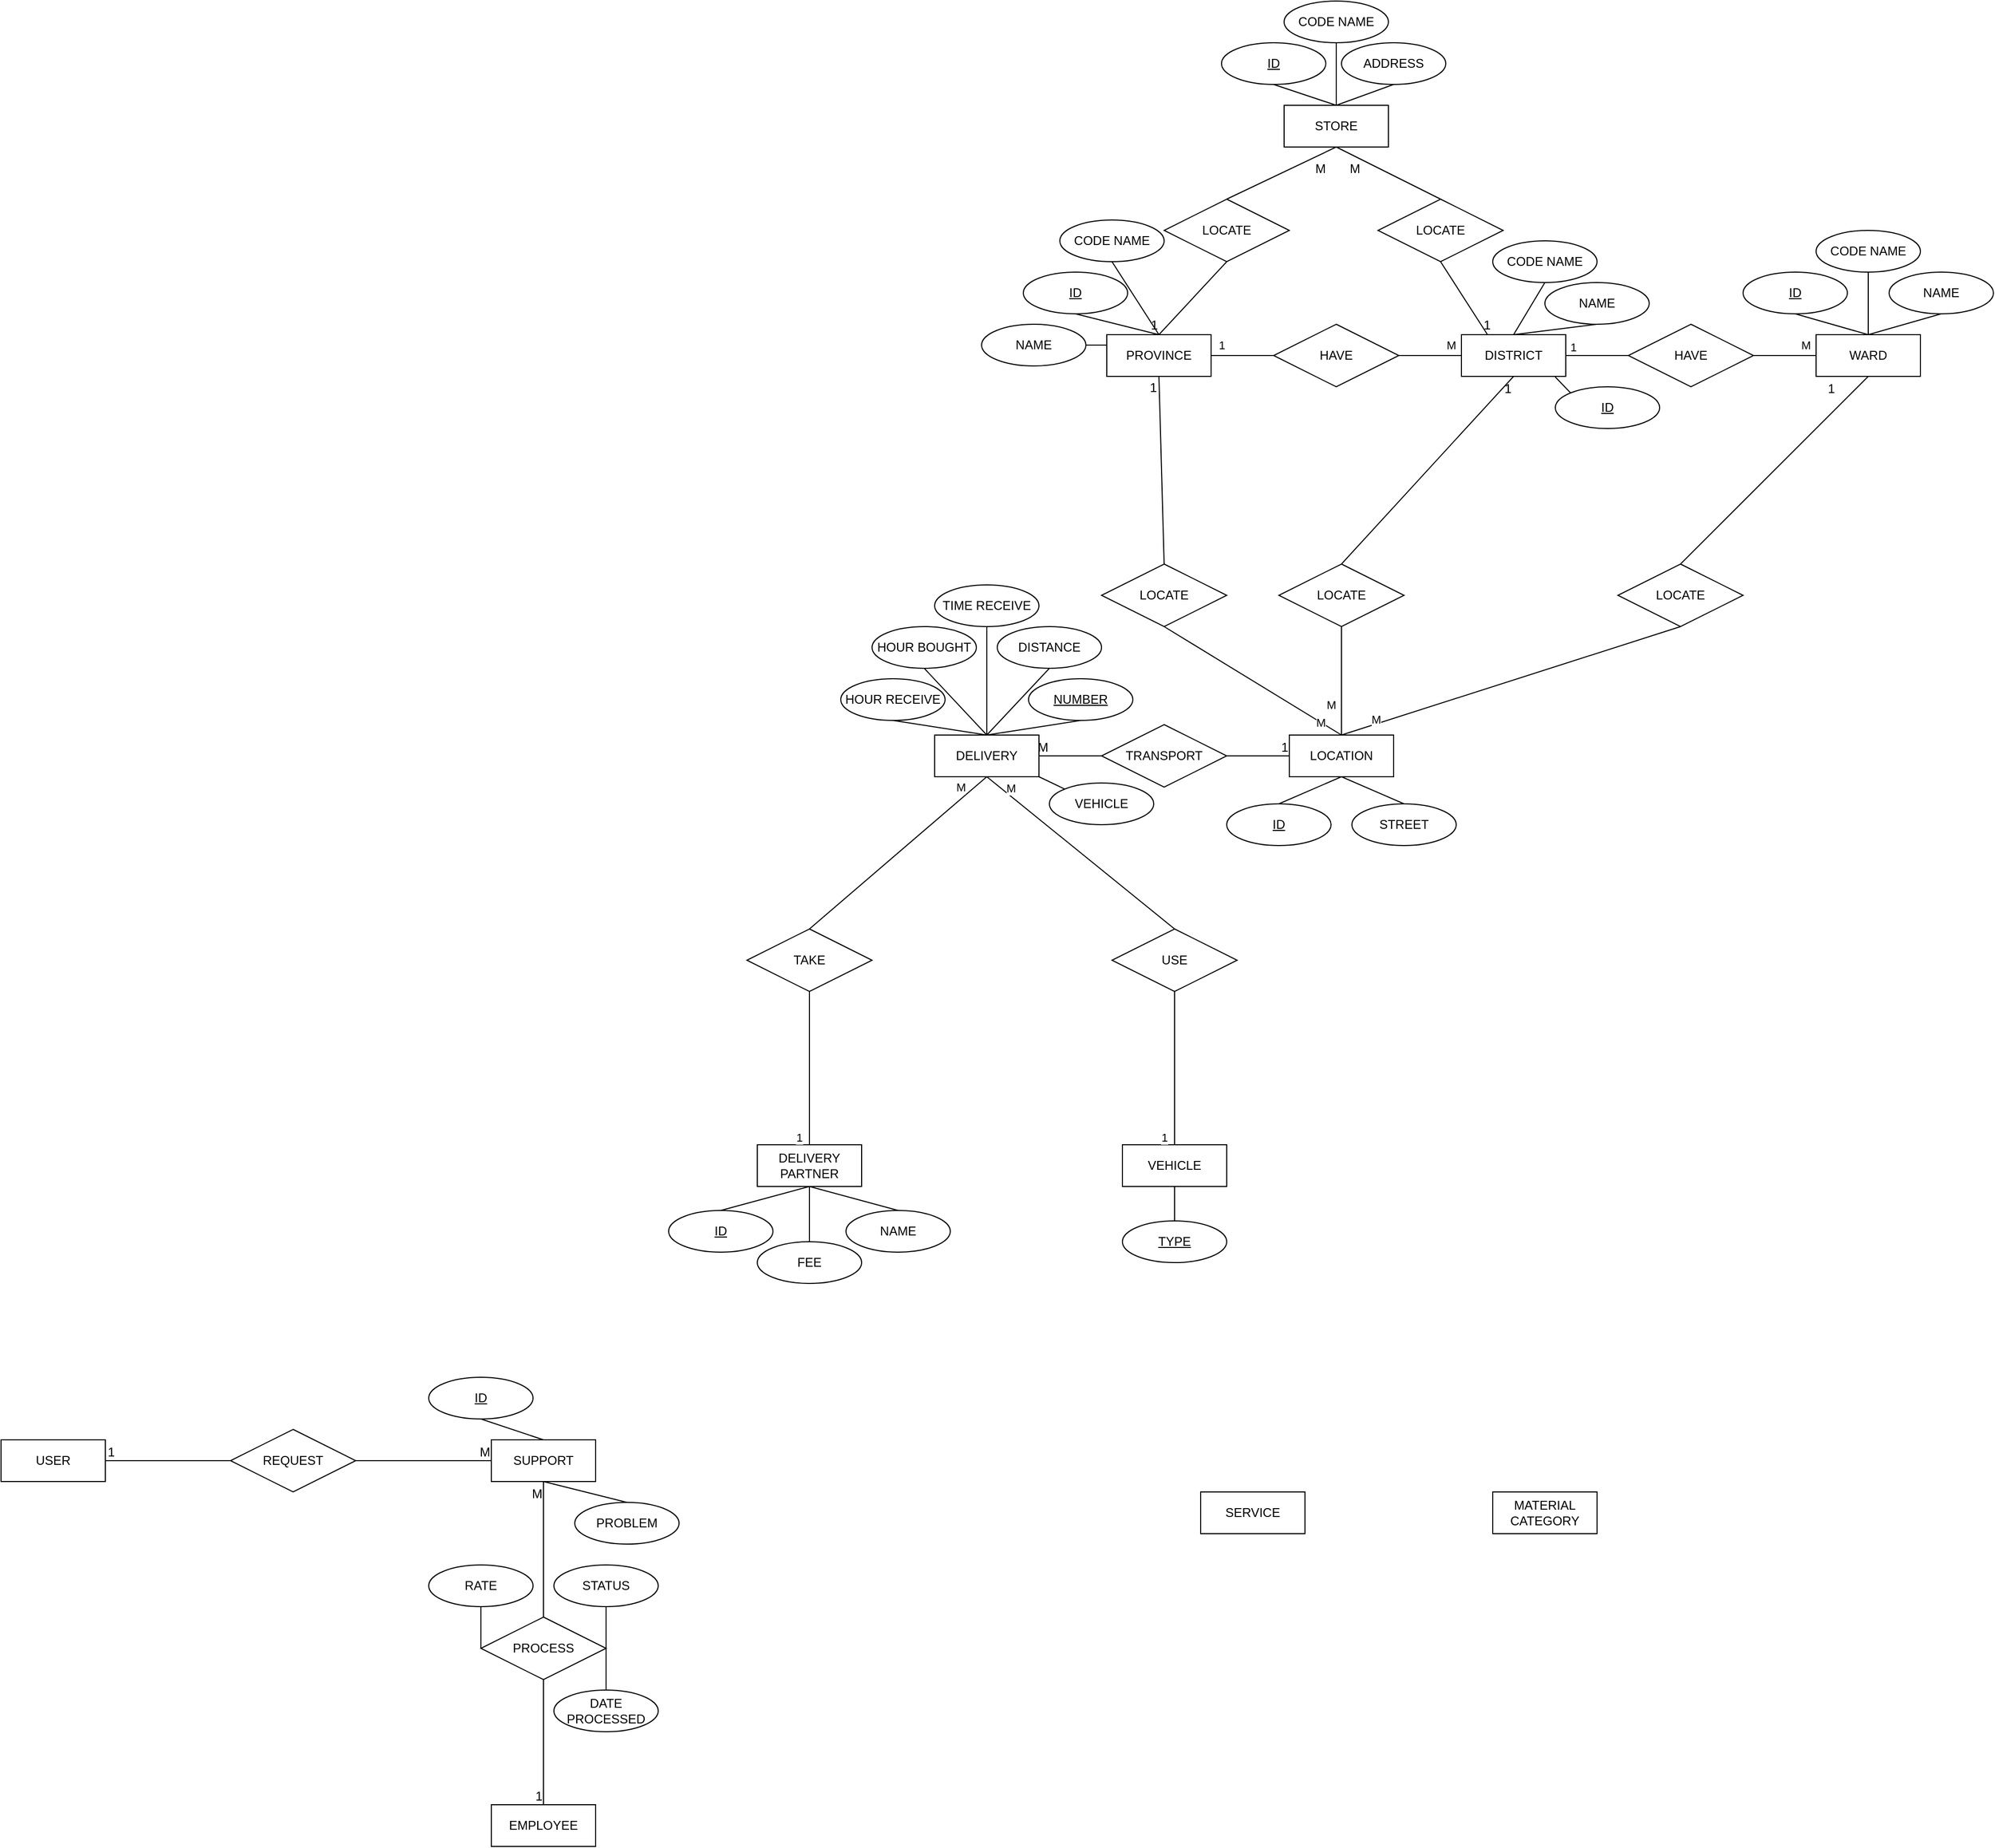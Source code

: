 <mxfile version="25.0.1">
  <diagram name="Page-1" id="5DA2i8XYFKaUu4prpfQm">
    <mxGraphModel dx="2479" dy="1607" grid="1" gridSize="10" guides="1" tooltips="1" connect="1" arrows="1" fold="1" page="1" pageScale="1" pageWidth="1169" pageHeight="827" math="0" shadow="0">
      <root>
        <mxCell id="0" />
        <mxCell id="1" parent="0" />
        <mxCell id="4f7N82vlJ0Slf5aoWDd5-2" value="PROVINCE" style="whiteSpace=wrap;html=1;align=center;" parent="1" vertex="1">
          <mxGeometry x="220" y="110" width="100" height="40" as="geometry" />
        </mxCell>
        <mxCell id="4f7N82vlJ0Slf5aoWDd5-3" value="ID" style="ellipse;whiteSpace=wrap;html=1;align=center;fontStyle=4;" parent="1" vertex="1">
          <mxGeometry x="140" y="50" width="100" height="40" as="geometry" />
        </mxCell>
        <mxCell id="4f7N82vlJ0Slf5aoWDd5-4" value="NAME" style="ellipse;whiteSpace=wrap;html=1;align=center;" parent="1" vertex="1">
          <mxGeometry x="100" y="100" width="100" height="40" as="geometry" />
        </mxCell>
        <mxCell id="4f7N82vlJ0Slf5aoWDd5-5" value="" style="endArrow=none;html=1;rounded=0;exitX=0.5;exitY=1;exitDx=0;exitDy=0;entryX=0.5;entryY=0;entryDx=0;entryDy=0;" parent="1" source="4f7N82vlJ0Slf5aoWDd5-3" target="4f7N82vlJ0Slf5aoWDd5-2" edge="1">
          <mxGeometry relative="1" as="geometry">
            <mxPoint x="320" y="250" as="sourcePoint" />
            <mxPoint x="480" y="250" as="targetPoint" />
          </mxGeometry>
        </mxCell>
        <mxCell id="4f7N82vlJ0Slf5aoWDd5-6" value="" style="endArrow=none;html=1;rounded=0;exitX=0;exitY=0.25;exitDx=0;exitDy=0;entryX=1;entryY=0.5;entryDx=0;entryDy=0;" parent="1" source="4f7N82vlJ0Slf5aoWDd5-2" target="4f7N82vlJ0Slf5aoWDd5-4" edge="1">
          <mxGeometry relative="1" as="geometry">
            <mxPoint x="320" y="250" as="sourcePoint" />
            <mxPoint x="200" y="130" as="targetPoint" />
          </mxGeometry>
        </mxCell>
        <mxCell id="4f7N82vlJ0Slf5aoWDd5-7" value="HAVE" style="shape=rhombus;perimeter=rhombusPerimeter;whiteSpace=wrap;html=1;align=center;" parent="1" vertex="1">
          <mxGeometry x="380" y="100" width="120" height="60" as="geometry" />
        </mxCell>
        <mxCell id="4f7N82vlJ0Slf5aoWDd5-8" value="" style="endArrow=none;html=1;rounded=0;exitX=1;exitY=0.5;exitDx=0;exitDy=0;entryX=0;entryY=0.5;entryDx=0;entryDy=0;" parent="1" source="4f7N82vlJ0Slf5aoWDd5-2" target="4f7N82vlJ0Slf5aoWDd5-7" edge="1">
          <mxGeometry relative="1" as="geometry">
            <mxPoint x="320" y="250" as="sourcePoint" />
            <mxPoint x="480" y="250" as="targetPoint" />
          </mxGeometry>
        </mxCell>
        <mxCell id="4f7N82vlJ0Slf5aoWDd5-9" value="1" style="edgeLabel;html=1;align=center;verticalAlign=middle;resizable=0;points=[];" parent="4f7N82vlJ0Slf5aoWDd5-8" vertex="1" connectable="0">
          <mxGeometry x="-0.311" y="-2" relative="1" as="geometry">
            <mxPoint x="-11" y="-12" as="offset" />
          </mxGeometry>
        </mxCell>
        <mxCell id="4f7N82vlJ0Slf5aoWDd5-10" value="" style="endArrow=none;html=1;rounded=0;exitX=1;exitY=0.5;exitDx=0;exitDy=0;entryX=0;entryY=0.5;entryDx=0;entryDy=0;" parent="1" source="4f7N82vlJ0Slf5aoWDd5-7" target="4f7N82vlJ0Slf5aoWDd5-11" edge="1">
          <mxGeometry relative="1" as="geometry">
            <mxPoint x="400" y="250" as="sourcePoint" />
            <mxPoint x="560" y="130" as="targetPoint" />
          </mxGeometry>
        </mxCell>
        <mxCell id="4f7N82vlJ0Slf5aoWDd5-12" value="M" style="edgeLabel;html=1;align=center;verticalAlign=middle;resizable=0;points=[];" parent="4f7N82vlJ0Slf5aoWDd5-10" vertex="1" connectable="0">
          <mxGeometry x="0.467" y="1" relative="1" as="geometry">
            <mxPoint x="6" y="-9" as="offset" />
          </mxGeometry>
        </mxCell>
        <mxCell id="4f7N82vlJ0Slf5aoWDd5-11" value="DISTRICT" style="whiteSpace=wrap;html=1;align=center;" parent="1" vertex="1">
          <mxGeometry x="560" y="110" width="100" height="40" as="geometry" />
        </mxCell>
        <mxCell id="4f7N82vlJ0Slf5aoWDd5-13" value="CODE NAME" style="ellipse;whiteSpace=wrap;html=1;align=center;" parent="1" vertex="1">
          <mxGeometry x="175" width="100" height="40" as="geometry" />
        </mxCell>
        <mxCell id="4f7N82vlJ0Slf5aoWDd5-14" value="" style="endArrow=none;html=1;rounded=0;exitX=0.5;exitY=0;exitDx=0;exitDy=0;entryX=0.5;entryY=1;entryDx=0;entryDy=0;" parent="1" source="4f7N82vlJ0Slf5aoWDd5-2" target="4f7N82vlJ0Slf5aoWDd5-13" edge="1">
          <mxGeometry relative="1" as="geometry">
            <mxPoint x="400" y="250" as="sourcePoint" />
            <mxPoint x="560" y="250" as="targetPoint" />
          </mxGeometry>
        </mxCell>
        <mxCell id="4f7N82vlJ0Slf5aoWDd5-15" value="ID" style="ellipse;whiteSpace=wrap;html=1;align=center;fontStyle=4;" parent="1" vertex="1">
          <mxGeometry x="650" y="160" width="100" height="40" as="geometry" />
        </mxCell>
        <mxCell id="4f7N82vlJ0Slf5aoWDd5-16" value="NAME" style="ellipse;whiteSpace=wrap;html=1;align=center;" parent="1" vertex="1">
          <mxGeometry x="640" y="60" width="100" height="40" as="geometry" />
        </mxCell>
        <mxCell id="4f7N82vlJ0Slf5aoWDd5-17" value="" style="endArrow=none;html=1;rounded=0;exitX=0;exitY=0;exitDx=0;exitDy=0;entryX=0.899;entryY=1.013;entryDx=0;entryDy=0;entryPerimeter=0;" parent="1" source="4f7N82vlJ0Slf5aoWDd5-15" target="4f7N82vlJ0Slf5aoWDd5-11" edge="1">
          <mxGeometry relative="1" as="geometry">
            <mxPoint x="660" y="250" as="sourcePoint" />
            <mxPoint x="610" y="110" as="targetPoint" />
          </mxGeometry>
        </mxCell>
        <mxCell id="4f7N82vlJ0Slf5aoWDd5-18" value="" style="endArrow=none;html=1;rounded=0;exitX=0.5;exitY=0;exitDx=0;exitDy=0;entryX=0.5;entryY=1;entryDx=0;entryDy=0;" parent="1" source="4f7N82vlJ0Slf5aoWDd5-11" target="4f7N82vlJ0Slf5aoWDd5-16" edge="1">
          <mxGeometry relative="1" as="geometry">
            <mxPoint x="610" y="110" as="sourcePoint" />
            <mxPoint x="820" y="250" as="targetPoint" />
          </mxGeometry>
        </mxCell>
        <mxCell id="4f7N82vlJ0Slf5aoWDd5-19" value="1" style="edgeLabel;html=1;align=center;verticalAlign=middle;resizable=0;points=[];" parent="1" vertex="1" connectable="0">
          <mxGeometry x="670" y="120" as="geometry">
            <mxPoint x="-3" y="2" as="offset" />
          </mxGeometry>
        </mxCell>
        <mxCell id="4f7N82vlJ0Slf5aoWDd5-20" value="" style="endArrow=none;html=1;rounded=0;exitX=0.5;exitY=0;exitDx=0;exitDy=0;entryX=0.5;entryY=1;entryDx=0;entryDy=0;" parent="1" source="4f7N82vlJ0Slf5aoWDd5-11" target="4f7N82vlJ0Slf5aoWDd5-21" edge="1">
          <mxGeometry relative="1" as="geometry">
            <mxPoint x="610" y="110" as="sourcePoint" />
            <mxPoint x="610" y="50" as="targetPoint" />
          </mxGeometry>
        </mxCell>
        <mxCell id="4f7N82vlJ0Slf5aoWDd5-21" value="CODE NAME" style="ellipse;whiteSpace=wrap;html=1;align=center;" parent="1" vertex="1">
          <mxGeometry x="590" y="20" width="100" height="40" as="geometry" />
        </mxCell>
        <mxCell id="4f7N82vlJ0Slf5aoWDd5-22" value="WARD" style="whiteSpace=wrap;html=1;align=center;" parent="1" vertex="1">
          <mxGeometry x="900" y="110" width="100" height="40" as="geometry" />
        </mxCell>
        <mxCell id="4f7N82vlJ0Slf5aoWDd5-23" value="HAVE" style="shape=rhombus;perimeter=rhombusPerimeter;whiteSpace=wrap;html=1;align=center;" parent="1" vertex="1">
          <mxGeometry x="720" y="100" width="120" height="60" as="geometry" />
        </mxCell>
        <mxCell id="4f7N82vlJ0Slf5aoWDd5-24" value="" style="endArrow=none;html=1;rounded=0;exitX=1;exitY=0.5;exitDx=0;exitDy=0;entryX=0;entryY=0.5;entryDx=0;entryDy=0;" parent="1" source="4f7N82vlJ0Slf5aoWDd5-11" target="4f7N82vlJ0Slf5aoWDd5-23" edge="1">
          <mxGeometry relative="1" as="geometry">
            <mxPoint x="690" y="150" as="sourcePoint" />
            <mxPoint x="850" y="150" as="targetPoint" />
          </mxGeometry>
        </mxCell>
        <mxCell id="4f7N82vlJ0Slf5aoWDd5-26" value="" style="endArrow=none;html=1;rounded=0;exitX=1;exitY=0.5;exitDx=0;exitDy=0;entryX=0;entryY=0.5;entryDx=0;entryDy=0;" parent="1" source="4f7N82vlJ0Slf5aoWDd5-23" target="4f7N82vlJ0Slf5aoWDd5-22" edge="1">
          <mxGeometry relative="1" as="geometry">
            <mxPoint x="690" y="150" as="sourcePoint" />
            <mxPoint x="850" y="150" as="targetPoint" />
          </mxGeometry>
        </mxCell>
        <mxCell id="4f7N82vlJ0Slf5aoWDd5-27" value="M" style="edgeLabel;html=1;align=center;verticalAlign=middle;resizable=0;points=[];" parent="4f7N82vlJ0Slf5aoWDd5-26" vertex="1" connectable="0">
          <mxGeometry x="0.533" y="-2" relative="1" as="geometry">
            <mxPoint x="4" y="-12" as="offset" />
          </mxGeometry>
        </mxCell>
        <mxCell id="4f7N82vlJ0Slf5aoWDd5-28" value="ID" style="ellipse;whiteSpace=wrap;html=1;align=center;fontStyle=4;" parent="1" vertex="1">
          <mxGeometry x="830" y="50" width="100" height="40" as="geometry" />
        </mxCell>
        <mxCell id="4f7N82vlJ0Slf5aoWDd5-29" value="NAME" style="ellipse;whiteSpace=wrap;html=1;align=center;" parent="1" vertex="1">
          <mxGeometry x="970" y="50" width="100" height="40" as="geometry" />
        </mxCell>
        <mxCell id="4f7N82vlJ0Slf5aoWDd5-30" value="CODE NAME" style="ellipse;whiteSpace=wrap;html=1;align=center;" parent="1" vertex="1">
          <mxGeometry x="900" y="10" width="100" height="40" as="geometry" />
        </mxCell>
        <mxCell id="4f7N82vlJ0Slf5aoWDd5-31" value="" style="endArrow=none;html=1;rounded=0;entryX=0.5;entryY=1;entryDx=0;entryDy=0;exitX=0.5;exitY=0;exitDx=0;exitDy=0;" parent="1" source="4f7N82vlJ0Slf5aoWDd5-22" target="4f7N82vlJ0Slf5aoWDd5-28" edge="1">
          <mxGeometry relative="1" as="geometry">
            <mxPoint x="700" y="150" as="sourcePoint" />
            <mxPoint x="860" y="150" as="targetPoint" />
          </mxGeometry>
        </mxCell>
        <mxCell id="4f7N82vlJ0Slf5aoWDd5-32" value="" style="endArrow=none;html=1;rounded=0;entryX=0.5;entryY=1;entryDx=0;entryDy=0;exitX=0.5;exitY=0;exitDx=0;exitDy=0;" parent="1" source="4f7N82vlJ0Slf5aoWDd5-22" target="4f7N82vlJ0Slf5aoWDd5-30" edge="1">
          <mxGeometry relative="1" as="geometry">
            <mxPoint x="960" y="120" as="sourcePoint" />
            <mxPoint x="890" y="100" as="targetPoint" />
          </mxGeometry>
        </mxCell>
        <mxCell id="4f7N82vlJ0Slf5aoWDd5-33" value="" style="endArrow=none;html=1;rounded=0;entryX=0.5;entryY=1;entryDx=0;entryDy=0;exitX=0.5;exitY=0;exitDx=0;exitDy=0;" parent="1" source="4f7N82vlJ0Slf5aoWDd5-22" target="4f7N82vlJ0Slf5aoWDd5-29" edge="1">
          <mxGeometry relative="1" as="geometry">
            <mxPoint x="960" y="120" as="sourcePoint" />
            <mxPoint x="960" y="60" as="targetPoint" />
          </mxGeometry>
        </mxCell>
        <mxCell id="4f7N82vlJ0Slf5aoWDd5-34" value="LOCATION" style="whiteSpace=wrap;html=1;align=center;" parent="1" vertex="1">
          <mxGeometry x="395" y="494" width="100" height="40" as="geometry" />
        </mxCell>
        <mxCell id="4f7N82vlJ0Slf5aoWDd5-35" value="LOCATE" style="shape=rhombus;perimeter=rhombusPerimeter;whiteSpace=wrap;html=1;align=center;" parent="1" vertex="1">
          <mxGeometry x="215" y="330" width="120" height="60" as="geometry" />
        </mxCell>
        <mxCell id="4f7N82vlJ0Slf5aoWDd5-36" value="" style="endArrow=none;html=1;rounded=0;exitX=0.5;exitY=1;exitDx=0;exitDy=0;entryX=0.5;entryY=0;entryDx=0;entryDy=0;" parent="1" source="4f7N82vlJ0Slf5aoWDd5-35" target="4f7N82vlJ0Slf5aoWDd5-34" edge="1">
          <mxGeometry relative="1" as="geometry">
            <mxPoint x="345" y="430" as="sourcePoint" />
            <mxPoint x="505" y="430" as="targetPoint" />
          </mxGeometry>
        </mxCell>
        <mxCell id="4f7N82vlJ0Slf5aoWDd5-66" value="M" style="edgeLabel;html=1;align=center;verticalAlign=middle;resizable=0;points=[];" parent="4f7N82vlJ0Slf5aoWDd5-36" vertex="1" connectable="0">
          <mxGeometry x="0.761" relative="1" as="geometry">
            <mxPoint as="offset" />
          </mxGeometry>
        </mxCell>
        <mxCell id="4f7N82vlJ0Slf5aoWDd5-38" value="" style="endArrow=none;html=1;rounded=0;exitX=0.5;exitY=1;exitDx=0;exitDy=0;entryX=0.5;entryY=0;entryDx=0;entryDy=0;" parent="1" source="4f7N82vlJ0Slf5aoWDd5-2" target="4f7N82vlJ0Slf5aoWDd5-35" edge="1">
          <mxGeometry relative="1" as="geometry">
            <mxPoint x="510" y="330" as="sourcePoint" />
            <mxPoint x="670" y="330" as="targetPoint" />
          </mxGeometry>
        </mxCell>
        <mxCell id="4f7N82vlJ0Slf5aoWDd5-39" value="1" style="resizable=0;html=1;whiteSpace=wrap;align=right;verticalAlign=bottom;" parent="4f7N82vlJ0Slf5aoWDd5-38" connectable="0" vertex="1">
          <mxGeometry x="1" relative="1" as="geometry">
            <mxPoint x="-5" y="-160" as="offset" />
          </mxGeometry>
        </mxCell>
        <mxCell id="4f7N82vlJ0Slf5aoWDd5-40" value="LOCATE" style="shape=rhombus;perimeter=rhombusPerimeter;whiteSpace=wrap;html=1;align=center;" parent="1" vertex="1">
          <mxGeometry x="385" y="330" width="120" height="60" as="geometry" />
        </mxCell>
        <mxCell id="4f7N82vlJ0Slf5aoWDd5-41" value="" style="endArrow=none;html=1;rounded=0;entryX=0.5;entryY=0;entryDx=0;entryDy=0;exitX=0.5;exitY=1;exitDx=0;exitDy=0;" parent="1" source="4f7N82vlJ0Slf5aoWDd5-49" target="4f7N82vlJ0Slf5aoWDd5-34" edge="1">
          <mxGeometry relative="1" as="geometry">
            <mxPoint x="500" y="430" as="sourcePoint" />
            <mxPoint x="660" y="430" as="targetPoint" />
          </mxGeometry>
        </mxCell>
        <mxCell id="4f7N82vlJ0Slf5aoWDd5-68" value="M" style="edgeLabel;html=1;align=center;verticalAlign=middle;resizable=0;points=[];" parent="4f7N82vlJ0Slf5aoWDd5-41" vertex="1" connectable="0">
          <mxGeometry x="0.715" relative="1" as="geometry">
            <mxPoint x="-14" as="offset" />
          </mxGeometry>
        </mxCell>
        <mxCell id="4f7N82vlJ0Slf5aoWDd5-43" value="" style="endArrow=none;html=1;rounded=0;entryX=0.5;entryY=1;entryDx=0;entryDy=0;exitX=0.5;exitY=0;exitDx=0;exitDy=0;" parent="1" source="4f7N82vlJ0Slf5aoWDd5-49" target="4f7N82vlJ0Slf5aoWDd5-22" edge="1">
          <mxGeometry relative="1" as="geometry">
            <mxPoint x="510" y="330" as="sourcePoint" />
            <mxPoint x="670" y="330" as="targetPoint" />
          </mxGeometry>
        </mxCell>
        <mxCell id="4f7N82vlJ0Slf5aoWDd5-44" value="1" style="resizable=0;html=1;whiteSpace=wrap;align=right;verticalAlign=bottom;" parent="4f7N82vlJ0Slf5aoWDd5-43" connectable="0" vertex="1">
          <mxGeometry x="1" relative="1" as="geometry">
            <mxPoint x="-30" y="20" as="offset" />
          </mxGeometry>
        </mxCell>
        <mxCell id="4f7N82vlJ0Slf5aoWDd5-45" value="" style="endArrow=none;html=1;rounded=0;entryX=0.5;entryY=1;entryDx=0;entryDy=0;exitX=0.5;exitY=0;exitDx=0;exitDy=0;" parent="1" source="4f7N82vlJ0Slf5aoWDd5-40" target="4f7N82vlJ0Slf5aoWDd5-11" edge="1">
          <mxGeometry relative="1" as="geometry">
            <mxPoint x="510" y="330" as="sourcePoint" />
            <mxPoint x="670" y="330" as="targetPoint" />
          </mxGeometry>
        </mxCell>
        <mxCell id="4f7N82vlJ0Slf5aoWDd5-46" value="1" style="resizable=0;html=1;whiteSpace=wrap;align=right;verticalAlign=bottom;" parent="4f7N82vlJ0Slf5aoWDd5-45" connectable="0" vertex="1">
          <mxGeometry x="1" relative="1" as="geometry">
            <mxPoint y="20" as="offset" />
          </mxGeometry>
        </mxCell>
        <mxCell id="4f7N82vlJ0Slf5aoWDd5-47" value="" style="endArrow=none;html=1;rounded=0;entryX=0.5;entryY=0;entryDx=0;entryDy=0;exitX=0.5;exitY=1;exitDx=0;exitDy=0;" parent="1" source="4f7N82vlJ0Slf5aoWDd5-40" target="4f7N82vlJ0Slf5aoWDd5-34" edge="1">
          <mxGeometry relative="1" as="geometry">
            <mxPoint x="345" y="430" as="sourcePoint" />
            <mxPoint x="445" y="490" as="targetPoint" />
          </mxGeometry>
        </mxCell>
        <mxCell id="4f7N82vlJ0Slf5aoWDd5-67" value="M" style="edgeLabel;html=1;align=center;verticalAlign=middle;resizable=0;points=[];" parent="4f7N82vlJ0Slf5aoWDd5-47" vertex="1" connectable="0">
          <mxGeometry x="0.433" y="1" relative="1" as="geometry">
            <mxPoint x="-11" as="offset" />
          </mxGeometry>
        </mxCell>
        <mxCell id="4f7N82vlJ0Slf5aoWDd5-49" value="LOCATE" style="shape=rhombus;perimeter=rhombusPerimeter;whiteSpace=wrap;html=1;align=center;" parent="1" vertex="1">
          <mxGeometry x="710" y="330" width="120" height="60" as="geometry" />
        </mxCell>
        <mxCell id="4f7N82vlJ0Slf5aoWDd5-69" value="&lt;u&gt;ID&lt;/u&gt;" style="ellipse;whiteSpace=wrap;html=1;align=center;" parent="1" vertex="1">
          <mxGeometry x="335" y="560" width="100" height="40" as="geometry" />
        </mxCell>
        <mxCell id="4f7N82vlJ0Slf5aoWDd5-70" value="STREET" style="ellipse;whiteSpace=wrap;html=1;align=center;" parent="1" vertex="1">
          <mxGeometry x="455" y="560" width="100" height="40" as="geometry" />
        </mxCell>
        <mxCell id="4f7N82vlJ0Slf5aoWDd5-78" value="" style="endArrow=none;html=1;rounded=0;entryX=0.5;entryY=0;entryDx=0;entryDy=0;exitX=0.5;exitY=1;exitDx=0;exitDy=0;" parent="1" source="4f7N82vlJ0Slf5aoWDd5-34" target="4f7N82vlJ0Slf5aoWDd5-69" edge="1">
          <mxGeometry relative="1" as="geometry">
            <mxPoint x="325" y="300" as="sourcePoint" />
            <mxPoint x="485" y="300" as="targetPoint" />
          </mxGeometry>
        </mxCell>
        <mxCell id="4f7N82vlJ0Slf5aoWDd5-79" value="" style="endArrow=none;html=1;rounded=0;exitX=0.5;exitY=1;exitDx=0;exitDy=0;entryX=0.5;entryY=0;entryDx=0;entryDy=0;" parent="1" source="4f7N82vlJ0Slf5aoWDd5-34" target="4f7N82vlJ0Slf5aoWDd5-70" edge="1">
          <mxGeometry relative="1" as="geometry">
            <mxPoint x="325" y="420" as="sourcePoint" />
            <mxPoint x="485" y="420" as="targetPoint" />
          </mxGeometry>
        </mxCell>
        <mxCell id="4f7N82vlJ0Slf5aoWDd5-80" value="DELIVERY" style="whiteSpace=wrap;html=1;align=center;" parent="1" vertex="1">
          <mxGeometry x="55" y="494" width="100" height="40" as="geometry" />
        </mxCell>
        <mxCell id="4f7N82vlJ0Slf5aoWDd5-81" value="TRANSPORT" style="shape=rhombus;perimeter=rhombusPerimeter;whiteSpace=wrap;html=1;align=center;" parent="1" vertex="1">
          <mxGeometry x="215" y="484" width="120" height="60" as="geometry" />
        </mxCell>
        <mxCell id="4f7N82vlJ0Slf5aoWDd5-82" value="" style="endArrow=none;html=1;rounded=0;entryX=0;entryY=0.5;entryDx=0;entryDy=0;exitX=1;exitY=0.5;exitDx=0;exitDy=0;" parent="1" source="4f7N82vlJ0Slf5aoWDd5-81" target="4f7N82vlJ0Slf5aoWDd5-34" edge="1">
          <mxGeometry relative="1" as="geometry">
            <mxPoint x="325" y="540" as="sourcePoint" />
            <mxPoint x="485" y="540" as="targetPoint" />
          </mxGeometry>
        </mxCell>
        <mxCell id="4f7N82vlJ0Slf5aoWDd5-83" value="1" style="resizable=0;html=1;whiteSpace=wrap;align=right;verticalAlign=bottom;" parent="4f7N82vlJ0Slf5aoWDd5-82" connectable="0" vertex="1">
          <mxGeometry x="1" relative="1" as="geometry" />
        </mxCell>
        <mxCell id="4f7N82vlJ0Slf5aoWDd5-84" value="" style="endArrow=none;html=1;rounded=0;entryX=1;entryY=0.5;entryDx=0;entryDy=0;exitX=0;exitY=0.5;exitDx=0;exitDy=0;" parent="1" source="4f7N82vlJ0Slf5aoWDd5-81" target="4f7N82vlJ0Slf5aoWDd5-80" edge="1">
          <mxGeometry relative="1" as="geometry">
            <mxPoint x="325" y="540" as="sourcePoint" />
            <mxPoint x="485" y="540" as="targetPoint" />
          </mxGeometry>
        </mxCell>
        <mxCell id="4f7N82vlJ0Slf5aoWDd5-85" value="M" style="resizable=0;html=1;whiteSpace=wrap;align=right;verticalAlign=bottom;" parent="4f7N82vlJ0Slf5aoWDd5-84" connectable="0" vertex="1">
          <mxGeometry x="1" relative="1" as="geometry">
            <mxPoint x="10" as="offset" />
          </mxGeometry>
        </mxCell>
        <mxCell id="4f7N82vlJ0Slf5aoWDd5-86" value="&lt;u&gt;NUMBER&lt;/u&gt;" style="ellipse;whiteSpace=wrap;html=1;align=center;" parent="1" vertex="1">
          <mxGeometry x="145" y="440" width="100" height="40" as="geometry" />
        </mxCell>
        <mxCell id="4f7N82vlJ0Slf5aoWDd5-87" value="DISTANCE" style="ellipse;whiteSpace=wrap;html=1;align=center;" parent="1" vertex="1">
          <mxGeometry x="115" y="390" width="100" height="40" as="geometry" />
        </mxCell>
        <mxCell id="4f7N82vlJ0Slf5aoWDd5-88" value="" style="endArrow=none;html=1;rounded=0;exitX=0.5;exitY=0;exitDx=0;exitDy=0;entryX=0.5;entryY=1;entryDx=0;entryDy=0;" parent="1" source="4f7N82vlJ0Slf5aoWDd5-80" target="4f7N82vlJ0Slf5aoWDd5-86" edge="1">
          <mxGeometry relative="1" as="geometry">
            <mxPoint x="185" y="420" as="sourcePoint" />
            <mxPoint x="345" y="420" as="targetPoint" />
          </mxGeometry>
        </mxCell>
        <mxCell id="4f7N82vlJ0Slf5aoWDd5-89" value="" style="endArrow=none;html=1;rounded=0;exitX=0.5;exitY=0;exitDx=0;exitDy=0;entryX=0.5;entryY=1;entryDx=0;entryDy=0;" parent="1" source="4f7N82vlJ0Slf5aoWDd5-80" target="4f7N82vlJ0Slf5aoWDd5-87" edge="1">
          <mxGeometry relative="1" as="geometry">
            <mxPoint x="185" y="420" as="sourcePoint" />
            <mxPoint x="345" y="420" as="targetPoint" />
          </mxGeometry>
        </mxCell>
        <mxCell id="4f7N82vlJ0Slf5aoWDd5-90" value="HOUR BOUGHT" style="ellipse;whiteSpace=wrap;html=1;align=center;" parent="1" vertex="1">
          <mxGeometry x="-5" y="390" width="100" height="40" as="geometry" />
        </mxCell>
        <mxCell id="4f7N82vlJ0Slf5aoWDd5-91" value="HOUR RECEIVE" style="ellipse;whiteSpace=wrap;html=1;align=center;" parent="1" vertex="1">
          <mxGeometry x="-35" y="440" width="100" height="40" as="geometry" />
        </mxCell>
        <mxCell id="4f7N82vlJ0Slf5aoWDd5-92" value="" style="endArrow=none;html=1;rounded=0;exitX=0.5;exitY=1;exitDx=0;exitDy=0;entryX=0.5;entryY=0;entryDx=0;entryDy=0;" parent="1" source="4f7N82vlJ0Slf5aoWDd5-90" target="4f7N82vlJ0Slf5aoWDd5-80" edge="1">
          <mxGeometry relative="1" as="geometry">
            <mxPoint x="185" y="420" as="sourcePoint" />
            <mxPoint x="345" y="420" as="targetPoint" />
          </mxGeometry>
        </mxCell>
        <mxCell id="4f7N82vlJ0Slf5aoWDd5-93" value="" style="endArrow=none;html=1;rounded=0;exitX=0.5;exitY=1;exitDx=0;exitDy=0;entryX=0.5;entryY=0;entryDx=0;entryDy=0;" parent="1" source="4f7N82vlJ0Slf5aoWDd5-91" target="4f7N82vlJ0Slf5aoWDd5-80" edge="1">
          <mxGeometry relative="1" as="geometry">
            <mxPoint x="185" y="420" as="sourcePoint" />
            <mxPoint x="345" y="420" as="targetPoint" />
          </mxGeometry>
        </mxCell>
        <mxCell id="4f7N82vlJ0Slf5aoWDd5-95" value="TIME RECEIVE" style="ellipse;whiteSpace=wrap;html=1;align=center;" parent="1" vertex="1">
          <mxGeometry x="55" y="350" width="100" height="40" as="geometry" />
        </mxCell>
        <mxCell id="4f7N82vlJ0Slf5aoWDd5-96" value="" style="endArrow=none;html=1;rounded=0;exitX=0.5;exitY=1;exitDx=0;exitDy=0;entryX=0.5;entryY=0;entryDx=0;entryDy=0;" parent="1" source="4f7N82vlJ0Slf5aoWDd5-95" target="4f7N82vlJ0Slf5aoWDd5-80" edge="1">
          <mxGeometry relative="1" as="geometry">
            <mxPoint x="185" y="420" as="sourcePoint" />
            <mxPoint x="345" y="420" as="targetPoint" />
          </mxGeometry>
        </mxCell>
        <mxCell id="4f7N82vlJ0Slf5aoWDd5-97" value="TAKE" style="shape=rhombus;perimeter=rhombusPerimeter;whiteSpace=wrap;html=1;align=center;" parent="1" vertex="1">
          <mxGeometry x="-125" y="680" width="120" height="60" as="geometry" />
        </mxCell>
        <mxCell id="4f7N82vlJ0Slf5aoWDd5-98" value="DELIVERY PARTNER" style="whiteSpace=wrap;html=1;align=center;" parent="1" vertex="1">
          <mxGeometry x="-115" y="887" width="100" height="40" as="geometry" />
        </mxCell>
        <mxCell id="4f7N82vlJ0Slf5aoWDd5-99" value="VEHICLE" style="whiteSpace=wrap;html=1;align=center;" parent="1" vertex="1">
          <mxGeometry x="235" y="887" width="100" height="40" as="geometry" />
        </mxCell>
        <mxCell id="4f7N82vlJ0Slf5aoWDd5-100" value="" style="endArrow=none;html=1;rounded=0;entryX=0.5;entryY=1;entryDx=0;entryDy=0;exitX=0.5;exitY=0;exitDx=0;exitDy=0;" parent="1" source="4f7N82vlJ0Slf5aoWDd5-98" target="4f7N82vlJ0Slf5aoWDd5-97" edge="1">
          <mxGeometry relative="1" as="geometry">
            <mxPoint x="165" y="770" as="sourcePoint" />
            <mxPoint x="405" y="640" as="targetPoint" />
          </mxGeometry>
        </mxCell>
        <mxCell id="4f7N82vlJ0Slf5aoWDd5-103" value="1" style="edgeLabel;html=1;align=center;verticalAlign=middle;resizable=0;points=[];" parent="4f7N82vlJ0Slf5aoWDd5-100" vertex="1" connectable="0">
          <mxGeometry x="-0.301" relative="1" as="geometry">
            <mxPoint x="-10" y="44" as="offset" />
          </mxGeometry>
        </mxCell>
        <mxCell id="4f7N82vlJ0Slf5aoWDd5-101" value="" style="endArrow=none;html=1;rounded=0;exitX=0.5;exitY=0;exitDx=0;exitDy=0;entryX=0.5;entryY=1;entryDx=0;entryDy=0;" parent="1" source="4f7N82vlJ0Slf5aoWDd5-97" target="4f7N82vlJ0Slf5aoWDd5-80" edge="1">
          <mxGeometry relative="1" as="geometry">
            <mxPoint x="245" y="540" as="sourcePoint" />
            <mxPoint x="405" y="540" as="targetPoint" />
          </mxGeometry>
        </mxCell>
        <mxCell id="4f7N82vlJ0Slf5aoWDd5-105" value="M" style="edgeLabel;html=1;align=center;verticalAlign=middle;resizable=0;points=[];" parent="4f7N82vlJ0Slf5aoWDd5-101" vertex="1" connectable="0">
          <mxGeometry x="0.493" relative="1" as="geometry">
            <mxPoint x="18" y="-27" as="offset" />
          </mxGeometry>
        </mxCell>
        <mxCell id="4f7N82vlJ0Slf5aoWDd5-107" value="STORE" style="whiteSpace=wrap;html=1;align=center;" parent="1" vertex="1">
          <mxGeometry x="390" y="-110" width="100" height="40" as="geometry" />
        </mxCell>
        <mxCell id="4f7N82vlJ0Slf5aoWDd5-109" value="LOCATE" style="shape=rhombus;perimeter=rhombusPerimeter;whiteSpace=wrap;html=1;align=center;" parent="1" vertex="1">
          <mxGeometry x="480" y="-20" width="120" height="60" as="geometry" />
        </mxCell>
        <mxCell id="4f7N82vlJ0Slf5aoWDd5-110" value="" style="endArrow=none;html=1;rounded=0;entryX=0.25;entryY=0;entryDx=0;entryDy=0;exitX=0.5;exitY=1;exitDx=0;exitDy=0;" parent="1" source="4f7N82vlJ0Slf5aoWDd5-109" target="4f7N82vlJ0Slf5aoWDd5-11" edge="1">
          <mxGeometry relative="1" as="geometry">
            <mxPoint x="390" y="30" as="sourcePoint" />
            <mxPoint x="550" y="30" as="targetPoint" />
          </mxGeometry>
        </mxCell>
        <mxCell id="4f7N82vlJ0Slf5aoWDd5-111" value="1" style="resizable=0;html=1;whiteSpace=wrap;align=right;verticalAlign=bottom;" parent="4f7N82vlJ0Slf5aoWDd5-110" connectable="0" vertex="1">
          <mxGeometry x="1" relative="1" as="geometry">
            <mxPoint x="5" as="offset" />
          </mxGeometry>
        </mxCell>
        <mxCell id="4f7N82vlJ0Slf5aoWDd5-112" value="" style="endArrow=none;html=1;rounded=0;entryX=0.5;entryY=1;entryDx=0;entryDy=0;exitX=0.5;exitY=0;exitDx=0;exitDy=0;" parent="1" source="4f7N82vlJ0Slf5aoWDd5-109" target="4f7N82vlJ0Slf5aoWDd5-107" edge="1">
          <mxGeometry relative="1" as="geometry">
            <mxPoint x="390" y="30" as="sourcePoint" />
            <mxPoint x="550" y="30" as="targetPoint" />
          </mxGeometry>
        </mxCell>
        <mxCell id="4f7N82vlJ0Slf5aoWDd5-113" value="M" style="resizable=0;html=1;whiteSpace=wrap;align=right;verticalAlign=bottom;" parent="4f7N82vlJ0Slf5aoWDd5-112" connectable="0" vertex="1">
          <mxGeometry x="1" relative="1" as="geometry">
            <mxPoint x="25" y="30" as="offset" />
          </mxGeometry>
        </mxCell>
        <mxCell id="4f7N82vlJ0Slf5aoWDd5-114" value="LOCATE" style="shape=rhombus;perimeter=rhombusPerimeter;whiteSpace=wrap;html=1;align=center;" parent="1" vertex="1">
          <mxGeometry x="275" y="-20" width="120" height="60" as="geometry" />
        </mxCell>
        <mxCell id="4f7N82vlJ0Slf5aoWDd5-115" value="" style="endArrow=none;html=1;rounded=0;entryX=0.5;entryY=0;entryDx=0;entryDy=0;exitX=0.5;exitY=1;exitDx=0;exitDy=0;" parent="1" source="4f7N82vlJ0Slf5aoWDd5-114" target="4f7N82vlJ0Slf5aoWDd5-2" edge="1">
          <mxGeometry relative="1" as="geometry">
            <mxPoint x="390" y="30" as="sourcePoint" />
            <mxPoint x="550" y="30" as="targetPoint" />
          </mxGeometry>
        </mxCell>
        <mxCell id="4f7N82vlJ0Slf5aoWDd5-116" value="1" style="resizable=0;html=1;whiteSpace=wrap;align=right;verticalAlign=bottom;" parent="4f7N82vlJ0Slf5aoWDd5-115" connectable="0" vertex="1">
          <mxGeometry x="1" relative="1" as="geometry" />
        </mxCell>
        <mxCell id="4f7N82vlJ0Slf5aoWDd5-117" value="" style="endArrow=none;html=1;rounded=0;exitX=0.5;exitY=0;exitDx=0;exitDy=0;entryX=0.5;entryY=1;entryDx=0;entryDy=0;" parent="1" source="4f7N82vlJ0Slf5aoWDd5-114" target="4f7N82vlJ0Slf5aoWDd5-107" edge="1">
          <mxGeometry relative="1" as="geometry">
            <mxPoint x="390" y="30" as="sourcePoint" />
            <mxPoint x="550" y="30" as="targetPoint" />
          </mxGeometry>
        </mxCell>
        <mxCell id="4f7N82vlJ0Slf5aoWDd5-118" value="M" style="resizable=0;html=1;whiteSpace=wrap;align=right;verticalAlign=bottom;" parent="4f7N82vlJ0Slf5aoWDd5-117" connectable="0" vertex="1">
          <mxGeometry x="1" relative="1" as="geometry">
            <mxPoint x="-9" y="30" as="offset" />
          </mxGeometry>
        </mxCell>
        <mxCell id="4f7N82vlJ0Slf5aoWDd5-119" value="ADDRESS" style="ellipse;whiteSpace=wrap;html=1;align=center;" parent="1" vertex="1">
          <mxGeometry x="445" y="-170" width="100" height="40" as="geometry" />
        </mxCell>
        <mxCell id="4f7N82vlJ0Slf5aoWDd5-121" value="ID" style="ellipse;whiteSpace=wrap;html=1;align=center;fontStyle=4;" parent="1" vertex="1">
          <mxGeometry x="330" y="-170" width="100" height="40" as="geometry" />
        </mxCell>
        <mxCell id="4f7N82vlJ0Slf5aoWDd5-122" value="" style="endArrow=none;html=1;rounded=0;exitX=0.5;exitY=1;exitDx=0;exitDy=0;entryX=0.5;entryY=0;entryDx=0;entryDy=0;" parent="1" source="4f7N82vlJ0Slf5aoWDd5-121" target="4f7N82vlJ0Slf5aoWDd5-107" edge="1">
          <mxGeometry relative="1" as="geometry">
            <mxPoint x="390" y="10" as="sourcePoint" />
            <mxPoint x="550" y="10" as="targetPoint" />
          </mxGeometry>
        </mxCell>
        <mxCell id="4f7N82vlJ0Slf5aoWDd5-123" value="" style="endArrow=none;html=1;rounded=0;exitX=0.5;exitY=0;exitDx=0;exitDy=0;entryX=0.5;entryY=1;entryDx=0;entryDy=0;" parent="1" source="4f7N82vlJ0Slf5aoWDd5-107" target="4f7N82vlJ0Slf5aoWDd5-119" edge="1">
          <mxGeometry relative="1" as="geometry">
            <mxPoint x="390" y="10" as="sourcePoint" />
            <mxPoint x="550" y="10" as="targetPoint" />
          </mxGeometry>
        </mxCell>
        <mxCell id="4f7N82vlJ0Slf5aoWDd5-124" value="VEHICLE" style="ellipse;whiteSpace=wrap;html=1;align=center;" parent="1" vertex="1">
          <mxGeometry x="165" y="540" width="100" height="40" as="geometry" />
        </mxCell>
        <mxCell id="4f7N82vlJ0Slf5aoWDd5-125" value="" style="endArrow=none;html=1;rounded=0;exitX=1;exitY=1;exitDx=0;exitDy=0;entryX=0;entryY=0;entryDx=0;entryDy=0;" parent="1" source="4f7N82vlJ0Slf5aoWDd5-80" target="4f7N82vlJ0Slf5aoWDd5-124" edge="1">
          <mxGeometry relative="1" as="geometry">
            <mxPoint x="380" y="600" as="sourcePoint" />
            <mxPoint x="540" y="600" as="targetPoint" />
          </mxGeometry>
        </mxCell>
        <mxCell id="4f7N82vlJ0Slf5aoWDd5-126" style="edgeStyle=orthogonalEdgeStyle;rounded=0;orthogonalLoop=1;jettySize=auto;html=1;exitX=0.5;exitY=1;exitDx=0;exitDy=0;" parent="1" source="4f7N82vlJ0Slf5aoWDd5-99" target="4f7N82vlJ0Slf5aoWDd5-99" edge="1">
          <mxGeometry relative="1" as="geometry" />
        </mxCell>
        <mxCell id="4f7N82vlJ0Slf5aoWDd5-127" value="USE" style="shape=rhombus;perimeter=rhombusPerimeter;whiteSpace=wrap;html=1;align=center;" parent="1" vertex="1">
          <mxGeometry x="225" y="680" width="120" height="60" as="geometry" />
        </mxCell>
        <mxCell id="4f7N82vlJ0Slf5aoWDd5-128" value="" style="endArrow=none;html=1;rounded=0;exitX=0.5;exitY=1;exitDx=0;exitDy=0;entryX=0.5;entryY=0;entryDx=0;entryDy=0;" parent="1" source="4f7N82vlJ0Slf5aoWDd5-80" target="4f7N82vlJ0Slf5aoWDd5-127" edge="1">
          <mxGeometry relative="1" as="geometry">
            <mxPoint x="380" y="600" as="sourcePoint" />
            <mxPoint x="540" y="600" as="targetPoint" />
          </mxGeometry>
        </mxCell>
        <mxCell id="4f7N82vlJ0Slf5aoWDd5-130" value="M" style="edgeLabel;html=1;align=center;verticalAlign=middle;resizable=0;points=[];" parent="4f7N82vlJ0Slf5aoWDd5-128" vertex="1" connectable="0">
          <mxGeometry x="-0.751" relative="1" as="geometry">
            <mxPoint y="-8" as="offset" />
          </mxGeometry>
        </mxCell>
        <mxCell id="4f7N82vlJ0Slf5aoWDd5-129" value="" style="endArrow=none;html=1;rounded=0;exitX=0.5;exitY=1;exitDx=0;exitDy=0;entryX=0.5;entryY=0;entryDx=0;entryDy=0;" parent="1" source="4f7N82vlJ0Slf5aoWDd5-127" target="4f7N82vlJ0Slf5aoWDd5-99" edge="1">
          <mxGeometry relative="1" as="geometry">
            <mxPoint x="380" y="750" as="sourcePoint" />
            <mxPoint x="540" y="750" as="targetPoint" />
          </mxGeometry>
        </mxCell>
        <mxCell id="4f7N82vlJ0Slf5aoWDd5-131" value="1" style="edgeLabel;html=1;align=center;verticalAlign=middle;resizable=0;points=[];" parent="4f7N82vlJ0Slf5aoWDd5-129" vertex="1" connectable="0">
          <mxGeometry x="0.758" y="1" relative="1" as="geometry">
            <mxPoint x="-11" y="11" as="offset" />
          </mxGeometry>
        </mxCell>
        <mxCell id="4f7N82vlJ0Slf5aoWDd5-133" value="&lt;u&gt;TYPE&lt;/u&gt;" style="ellipse;whiteSpace=wrap;html=1;align=center;" parent="1" vertex="1">
          <mxGeometry x="235" y="960" width="100" height="40" as="geometry" />
        </mxCell>
        <mxCell id="4f7N82vlJ0Slf5aoWDd5-135" value="NAME" style="ellipse;whiteSpace=wrap;html=1;align=center;" parent="1" vertex="1">
          <mxGeometry x="-30" y="950" width="100" height="40" as="geometry" />
        </mxCell>
        <mxCell id="4f7N82vlJ0Slf5aoWDd5-136" value="&lt;u&gt;ID&lt;/u&gt;" style="ellipse;whiteSpace=wrap;html=1;align=center;" parent="1" vertex="1">
          <mxGeometry x="-200" y="950" width="100" height="40" as="geometry" />
        </mxCell>
        <mxCell id="4f7N82vlJ0Slf5aoWDd5-137" value="FEE" style="ellipse;whiteSpace=wrap;html=1;align=center;" parent="1" vertex="1">
          <mxGeometry x="-115" y="980" width="100" height="40" as="geometry" />
        </mxCell>
        <mxCell id="4f7N82vlJ0Slf5aoWDd5-138" value="" style="endArrow=none;html=1;rounded=0;entryX=0.5;entryY=0;entryDx=0;entryDy=0;exitX=0.5;exitY=1;exitDx=0;exitDy=0;" parent="1" source="4f7N82vlJ0Slf5aoWDd5-98" target="4f7N82vlJ0Slf5aoWDd5-135" edge="1">
          <mxGeometry relative="1" as="geometry">
            <mxPoint x="220" y="890" as="sourcePoint" />
            <mxPoint x="380" y="890" as="targetPoint" />
          </mxGeometry>
        </mxCell>
        <mxCell id="4f7N82vlJ0Slf5aoWDd5-139" value="" style="endArrow=none;html=1;rounded=0;exitX=0.5;exitY=1;exitDx=0;exitDy=0;entryX=0.5;entryY=0;entryDx=0;entryDy=0;" parent="1" source="4f7N82vlJ0Slf5aoWDd5-98" target="4f7N82vlJ0Slf5aoWDd5-137" edge="1">
          <mxGeometry relative="1" as="geometry">
            <mxPoint x="220" y="890" as="sourcePoint" />
            <mxPoint x="380" y="890" as="targetPoint" />
          </mxGeometry>
        </mxCell>
        <mxCell id="4f7N82vlJ0Slf5aoWDd5-140" value="" style="endArrow=none;html=1;rounded=0;exitX=0.5;exitY=0;exitDx=0;exitDy=0;entryX=0.5;entryY=1;entryDx=0;entryDy=0;" parent="1" source="4f7N82vlJ0Slf5aoWDd5-136" target="4f7N82vlJ0Slf5aoWDd5-98" edge="1">
          <mxGeometry relative="1" as="geometry">
            <mxPoint x="220" y="890" as="sourcePoint" />
            <mxPoint x="380" y="890" as="targetPoint" />
          </mxGeometry>
        </mxCell>
        <mxCell id="4f7N82vlJ0Slf5aoWDd5-141" value="" style="endArrow=none;html=1;rounded=0;entryX=0.5;entryY=0;entryDx=0;entryDy=0;exitX=0.5;exitY=1;exitDx=0;exitDy=0;" parent="1" source="4f7N82vlJ0Slf5aoWDd5-99" target="4f7N82vlJ0Slf5aoWDd5-133" edge="1">
          <mxGeometry relative="1" as="geometry">
            <mxPoint x="220" y="890" as="sourcePoint" />
            <mxPoint x="380" y="890" as="targetPoint" />
          </mxGeometry>
        </mxCell>
        <mxCell id="4Pr8h4oxq-ppcmc526vE-4" value="SERVICE" style="whiteSpace=wrap;html=1;align=center;" vertex="1" parent="1">
          <mxGeometry x="310" y="1220" width="100" height="40" as="geometry" />
        </mxCell>
        <mxCell id="4Pr8h4oxq-ppcmc526vE-20" value="" style="group" vertex="1" connectable="0" parent="1">
          <mxGeometry x="-840" y="1110" width="650" height="450" as="geometry" />
        </mxCell>
        <mxCell id="4Pr8h4oxq-ppcmc526vE-5" value="USER" style="whiteSpace=wrap;html=1;align=center;" vertex="1" parent="4Pr8h4oxq-ppcmc526vE-20">
          <mxGeometry y="60" width="100" height="40" as="geometry" />
        </mxCell>
        <mxCell id="4Pr8h4oxq-ppcmc526vE-9" value="ID" style="ellipse;whiteSpace=wrap;html=1;align=center;fontStyle=4;" vertex="1" parent="4Pr8h4oxq-ppcmc526vE-20">
          <mxGeometry x="410" width="100" height="40" as="geometry" />
        </mxCell>
        <mxCell id="4Pr8h4oxq-ppcmc526vE-10" value="" style="endArrow=none;html=1;rounded=0;exitX=0.5;exitY=1;exitDx=0;exitDy=0;entryX=0.5;entryY=0;entryDx=0;entryDy=0;" edge="1" parent="4Pr8h4oxq-ppcmc526vE-20" source="4Pr8h4oxq-ppcmc526vE-9" target="NzKK0el3l5xg12kgLJd1-1">
          <mxGeometry relative="1" as="geometry">
            <mxPoint x="590" y="100" as="sourcePoint" />
            <mxPoint x="750" y="100" as="targetPoint" />
          </mxGeometry>
        </mxCell>
        <mxCell id="4Pr8h4oxq-ppcmc526vE-13" value="REQUEST" style="shape=rhombus;perimeter=rhombusPerimeter;whiteSpace=wrap;html=1;align=center;" vertex="1" parent="4Pr8h4oxq-ppcmc526vE-20">
          <mxGeometry x="220" y="50" width="120" height="60" as="geometry" />
        </mxCell>
        <mxCell id="4Pr8h4oxq-ppcmc526vE-16" value="" style="endArrow=none;html=1;rounded=0;entryX=0;entryY=0.5;entryDx=0;entryDy=0;exitX=1;exitY=0.5;exitDx=0;exitDy=0;" edge="1" parent="4Pr8h4oxq-ppcmc526vE-20" source="4Pr8h4oxq-ppcmc526vE-13" target="NzKK0el3l5xg12kgLJd1-1">
          <mxGeometry relative="1" as="geometry">
            <mxPoint x="330" y="100" as="sourcePoint" />
            <mxPoint x="490" y="100" as="targetPoint" />
          </mxGeometry>
        </mxCell>
        <mxCell id="4Pr8h4oxq-ppcmc526vE-17" value="M" style="resizable=0;html=1;whiteSpace=wrap;align=right;verticalAlign=bottom;" connectable="0" vertex="1" parent="4Pr8h4oxq-ppcmc526vE-16">
          <mxGeometry x="1" relative="1" as="geometry" />
        </mxCell>
        <mxCell id="4Pr8h4oxq-ppcmc526vE-18" value="" style="endArrow=none;html=1;rounded=0;entryX=1;entryY=0.5;entryDx=0;entryDy=0;exitX=0;exitY=0.5;exitDx=0;exitDy=0;" edge="1" parent="4Pr8h4oxq-ppcmc526vE-20" source="4Pr8h4oxq-ppcmc526vE-13" target="4Pr8h4oxq-ppcmc526vE-5">
          <mxGeometry relative="1" as="geometry">
            <mxPoint x="330" y="100" as="sourcePoint" />
            <mxPoint x="490" y="100" as="targetPoint" />
          </mxGeometry>
        </mxCell>
        <mxCell id="4Pr8h4oxq-ppcmc526vE-19" value="1" style="resizable=0;html=1;whiteSpace=wrap;align=right;verticalAlign=bottom;" connectable="0" vertex="1" parent="4Pr8h4oxq-ppcmc526vE-18">
          <mxGeometry x="1" relative="1" as="geometry">
            <mxPoint x="10" as="offset" />
          </mxGeometry>
        </mxCell>
        <mxCell id="NzKK0el3l5xg12kgLJd1-1" value="SUPPORT" style="whiteSpace=wrap;html=1;align=center;" parent="4Pr8h4oxq-ppcmc526vE-20" vertex="1">
          <mxGeometry x="470" y="60" width="100" height="40" as="geometry" />
        </mxCell>
        <mxCell id="NzKK0el3l5xg12kgLJd1-2" value="PROCESS" style="shape=rhombus;perimeter=rhombusPerimeter;whiteSpace=wrap;html=1;align=center;" parent="4Pr8h4oxq-ppcmc526vE-20" vertex="1">
          <mxGeometry x="460" y="230" width="120" height="60" as="geometry" />
        </mxCell>
        <mxCell id="NzKK0el3l5xg12kgLJd1-3" value="EMPLOYEE" style="whiteSpace=wrap;html=1;align=center;" parent="4Pr8h4oxq-ppcmc526vE-20" vertex="1">
          <mxGeometry x="470" y="410" width="100" height="40" as="geometry" />
        </mxCell>
        <mxCell id="NzKK0el3l5xg12kgLJd1-4" value="STATUS" style="ellipse;whiteSpace=wrap;html=1;align=center;" parent="4Pr8h4oxq-ppcmc526vE-20" vertex="1">
          <mxGeometry x="530" y="180" width="100" height="40" as="geometry" />
        </mxCell>
        <mxCell id="NzKK0el3l5xg12kgLJd1-5" value="" style="endArrow=none;html=1;rounded=0;entryX=0.5;entryY=1;entryDx=0;entryDy=0;exitX=1;exitY=0.5;exitDx=0;exitDy=0;" parent="4Pr8h4oxq-ppcmc526vE-20" source="NzKK0el3l5xg12kgLJd1-2" target="NzKK0el3l5xg12kgLJd1-4" edge="1">
          <mxGeometry relative="1" as="geometry">
            <mxPoint x="250" y="250" as="sourcePoint" />
            <mxPoint x="410" y="250" as="targetPoint" />
          </mxGeometry>
        </mxCell>
        <mxCell id="NzKK0el3l5xg12kgLJd1-6" value="RATE" style="ellipse;whiteSpace=wrap;html=1;align=center;" parent="4Pr8h4oxq-ppcmc526vE-20" vertex="1">
          <mxGeometry x="410" y="180" width="100" height="40" as="geometry" />
        </mxCell>
        <mxCell id="NzKK0el3l5xg12kgLJd1-7" value="" style="endArrow=none;html=1;rounded=0;entryX=0;entryY=0.5;entryDx=0;entryDy=0;exitX=0.5;exitY=1;exitDx=0;exitDy=0;" parent="4Pr8h4oxq-ppcmc526vE-20" source="NzKK0el3l5xg12kgLJd1-6" target="NzKK0el3l5xg12kgLJd1-2" edge="1">
          <mxGeometry relative="1" as="geometry">
            <mxPoint x="250" y="250" as="sourcePoint" />
            <mxPoint x="410" y="250" as="targetPoint" />
          </mxGeometry>
        </mxCell>
        <mxCell id="NzKK0el3l5xg12kgLJd1-8" value="" style="endArrow=none;html=1;rounded=0;entryX=0.5;entryY=1;entryDx=0;entryDy=0;exitX=0.5;exitY=0;exitDx=0;exitDy=0;" parent="4Pr8h4oxq-ppcmc526vE-20" source="NzKK0el3l5xg12kgLJd1-2" target="NzKK0el3l5xg12kgLJd1-1" edge="1">
          <mxGeometry relative="1" as="geometry">
            <mxPoint x="180" y="140" as="sourcePoint" />
            <mxPoint x="340" y="140" as="targetPoint" />
          </mxGeometry>
        </mxCell>
        <mxCell id="NzKK0el3l5xg12kgLJd1-9" value="M" style="resizable=0;html=1;whiteSpace=wrap;align=right;verticalAlign=bottom;" parent="NzKK0el3l5xg12kgLJd1-8" connectable="0" vertex="1">
          <mxGeometry x="1" relative="1" as="geometry">
            <mxPoint y="20" as="offset" />
          </mxGeometry>
        </mxCell>
        <mxCell id="NzKK0el3l5xg12kgLJd1-10" value="" style="endArrow=none;html=1;rounded=0;entryX=0.5;entryY=0;entryDx=0;entryDy=0;exitX=0.5;exitY=1;exitDx=0;exitDy=0;" parent="4Pr8h4oxq-ppcmc526vE-20" source="NzKK0el3l5xg12kgLJd1-2" target="NzKK0el3l5xg12kgLJd1-3" edge="1">
          <mxGeometry relative="1" as="geometry">
            <mxPoint x="180" y="140" as="sourcePoint" />
            <mxPoint x="340" y="140" as="targetPoint" />
          </mxGeometry>
        </mxCell>
        <mxCell id="NzKK0el3l5xg12kgLJd1-11" value="1" style="resizable=0;html=1;whiteSpace=wrap;align=right;verticalAlign=bottom;" parent="NzKK0el3l5xg12kgLJd1-10" connectable="0" vertex="1">
          <mxGeometry x="1" relative="1" as="geometry" />
        </mxCell>
        <mxCell id="4Pr8h4oxq-ppcmc526vE-1" value="DATE PROCESSED" style="ellipse;whiteSpace=wrap;html=1;align=center;" vertex="1" parent="4Pr8h4oxq-ppcmc526vE-20">
          <mxGeometry x="530" y="300" width="100" height="40" as="geometry" />
        </mxCell>
        <mxCell id="4Pr8h4oxq-ppcmc526vE-2" value="" style="endArrow=none;html=1;rounded=0;entryX=0.5;entryY=0;entryDx=0;entryDy=0;exitX=1;exitY=0.5;exitDx=0;exitDy=0;" edge="1" parent="4Pr8h4oxq-ppcmc526vE-20" source="NzKK0el3l5xg12kgLJd1-2" target="4Pr8h4oxq-ppcmc526vE-1">
          <mxGeometry relative="1" as="geometry">
            <mxPoint x="220" y="240" as="sourcePoint" />
            <mxPoint x="380" y="240" as="targetPoint" />
          </mxGeometry>
        </mxCell>
        <mxCell id="4Pr8h4oxq-ppcmc526vE-6" value="PROBLEM" style="ellipse;whiteSpace=wrap;html=1;align=center;" vertex="1" parent="4Pr8h4oxq-ppcmc526vE-20">
          <mxGeometry x="550" y="120" width="100" height="40" as="geometry" />
        </mxCell>
        <mxCell id="4Pr8h4oxq-ppcmc526vE-11" value="" style="endArrow=none;html=1;rounded=0;exitX=0.5;exitY=1;exitDx=0;exitDy=0;entryX=0.5;entryY=0;entryDx=0;entryDy=0;" edge="1" parent="4Pr8h4oxq-ppcmc526vE-20" source="NzKK0el3l5xg12kgLJd1-1" target="4Pr8h4oxq-ppcmc526vE-6">
          <mxGeometry relative="1" as="geometry">
            <mxPoint x="590" y="100" as="sourcePoint" />
            <mxPoint x="750" y="100" as="targetPoint" />
          </mxGeometry>
        </mxCell>
        <mxCell id="4Pr8h4oxq-ppcmc526vE-23" value="CODE NAME" style="ellipse;whiteSpace=wrap;html=1;align=center;" vertex="1" parent="1">
          <mxGeometry x="390" y="-210" width="100" height="40" as="geometry" />
        </mxCell>
        <mxCell id="4Pr8h4oxq-ppcmc526vE-24" value="" style="endArrow=none;html=1;rounded=0;exitX=0.5;exitY=1;exitDx=0;exitDy=0;entryX=0.5;entryY=0;entryDx=0;entryDy=0;" edge="1" parent="1" source="4Pr8h4oxq-ppcmc526vE-23" target="4f7N82vlJ0Slf5aoWDd5-107">
          <mxGeometry relative="1" as="geometry">
            <mxPoint x="440" y="70" as="sourcePoint" />
            <mxPoint x="600" y="70" as="targetPoint" />
          </mxGeometry>
        </mxCell>
        <mxCell id="4Pr8h4oxq-ppcmc526vE-25" value="MATERIAL CATEGORY" style="whiteSpace=wrap;html=1;align=center;" vertex="1" parent="1">
          <mxGeometry x="590" y="1220" width="100" height="40" as="geometry" />
        </mxCell>
      </root>
    </mxGraphModel>
  </diagram>
</mxfile>
